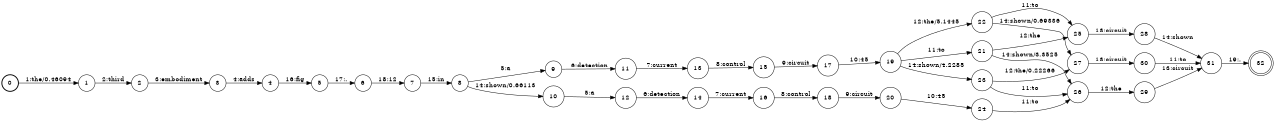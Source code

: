 digraph FST {
rankdir = LR;
size = "8.5,11";
label = "";
center = 1;
orientation = Portrait;
ranksep = "0.4";
nodesep = "0.25";
0 [label = "0", shape = circle, style = bold, fontsize = 14]
	0 -> 1 [label = "1:the/0.46094", fontsize = 14];
1 [label = "1", shape = circle, style = solid, fontsize = 14]
	1 -> 2 [label = "2:third", fontsize = 14];
2 [label = "2", shape = circle, style = solid, fontsize = 14]
	2 -> 3 [label = "3:embodiment", fontsize = 14];
3 [label = "3", shape = circle, style = solid, fontsize = 14]
	3 -> 4 [label = "4:adds", fontsize = 14];
4 [label = "4", shape = circle, style = solid, fontsize = 14]
	4 -> 5 [label = "16:fig", fontsize = 14];
5 [label = "5", shape = circle, style = solid, fontsize = 14]
	5 -> 6 [label = "17:.", fontsize = 14];
6 [label = "6", shape = circle, style = solid, fontsize = 14]
	6 -> 7 [label = "18:12", fontsize = 14];
7 [label = "7", shape = circle, style = solid, fontsize = 14]
	7 -> 8 [label = "15:in", fontsize = 14];
8 [label = "8", shape = circle, style = solid, fontsize = 14]
	8 -> 9 [label = "5:a", fontsize = 14];
	8 -> 10 [label = "14:shown/0.66113", fontsize = 14];
9 [label = "9", shape = circle, style = solid, fontsize = 14]
	9 -> 11 [label = "6:detection", fontsize = 14];
10 [label = "10", shape = circle, style = solid, fontsize = 14]
	10 -> 12 [label = "5:a", fontsize = 14];
11 [label = "11", shape = circle, style = solid, fontsize = 14]
	11 -> 13 [label = "7:current", fontsize = 14];
12 [label = "12", shape = circle, style = solid, fontsize = 14]
	12 -> 14 [label = "6:detection", fontsize = 14];
13 [label = "13", shape = circle, style = solid, fontsize = 14]
	13 -> 15 [label = "8:control", fontsize = 14];
14 [label = "14", shape = circle, style = solid, fontsize = 14]
	14 -> 16 [label = "7:current", fontsize = 14];
15 [label = "15", shape = circle, style = solid, fontsize = 14]
	15 -> 17 [label = "9:circuit", fontsize = 14];
16 [label = "16", shape = circle, style = solid, fontsize = 14]
	16 -> 18 [label = "8:control", fontsize = 14];
17 [label = "17", shape = circle, style = solid, fontsize = 14]
	17 -> 19 [label = "10:45", fontsize = 14];
18 [label = "18", shape = circle, style = solid, fontsize = 14]
	18 -> 20 [label = "9:circuit", fontsize = 14];
19 [label = "19", shape = circle, style = solid, fontsize = 14]
	19 -> 22 [label = "12:the/5.1445", fontsize = 14];
	19 -> 21 [label = "11:to", fontsize = 14];
	19 -> 23 [label = "14:shown/4.2285", fontsize = 14];
20 [label = "20", shape = circle, style = solid, fontsize = 14]
	20 -> 24 [label = "10:45", fontsize = 14];
21 [label = "21", shape = circle, style = solid, fontsize = 14]
	21 -> 25 [label = "12:the", fontsize = 14];
	21 -> 26 [label = "14:shown/3.3525", fontsize = 14];
22 [label = "22", shape = circle, style = solid, fontsize = 14]
	22 -> 25 [label = "11:to", fontsize = 14];
	22 -> 27 [label = "14:shown/0.69336", fontsize = 14];
23 [label = "23", shape = circle, style = solid, fontsize = 14]
	23 -> 27 [label = "12:the/0.22266", fontsize = 14];
	23 -> 26 [label = "11:to", fontsize = 14];
24 [label = "24", shape = circle, style = solid, fontsize = 14]
	24 -> 26 [label = "11:to", fontsize = 14];
25 [label = "25", shape = circle, style = solid, fontsize = 14]
	25 -> 28 [label = "13:circuit", fontsize = 14];
26 [label = "26", shape = circle, style = solid, fontsize = 14]
	26 -> 29 [label = "12:the", fontsize = 14];
27 [label = "27", shape = circle, style = solid, fontsize = 14]
	27 -> 30 [label = "13:circuit", fontsize = 14];
28 [label = "28", shape = circle, style = solid, fontsize = 14]
	28 -> 31 [label = "14:shown", fontsize = 14];
29 [label = "29", shape = circle, style = solid, fontsize = 14]
	29 -> 31 [label = "13:circuit", fontsize = 14];
30 [label = "30", shape = circle, style = solid, fontsize = 14]
	30 -> 31 [label = "11:to", fontsize = 14];
31 [label = "31", shape = circle, style = solid, fontsize = 14]
	31 -> 32 [label = "19:.", fontsize = 14];
32 [label = "32", shape = doublecircle, style = solid, fontsize = 14]
}
